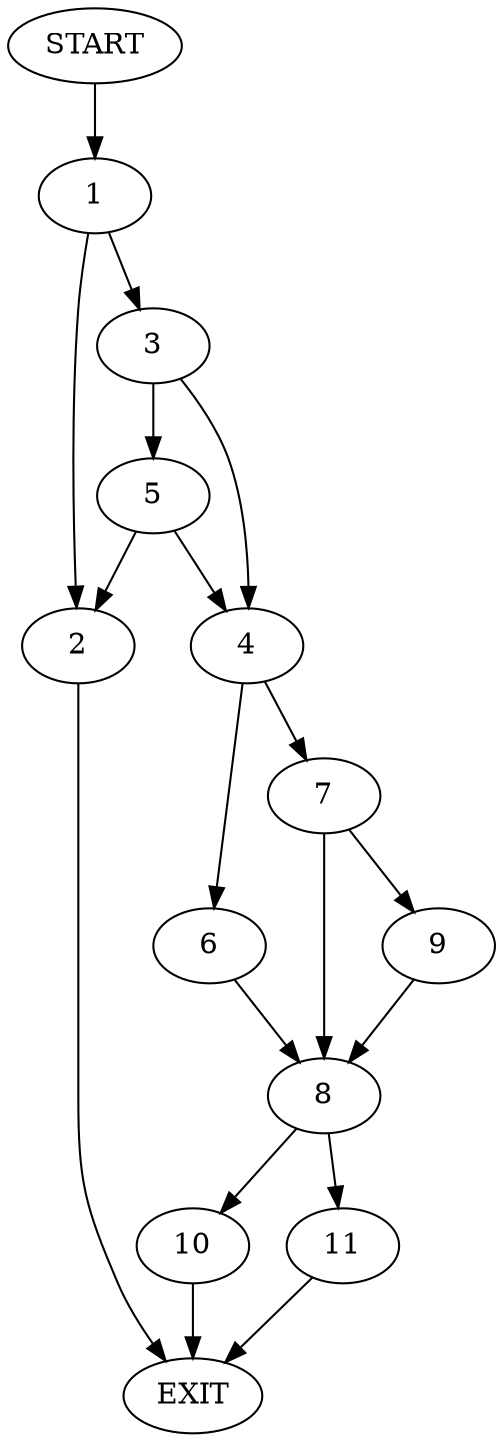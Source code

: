 digraph {
0 [label="START"]
12 [label="EXIT"]
0 -> 1
1 -> 2
1 -> 3
3 -> 4
3 -> 5
2 -> 12
4 -> 6
4 -> 7
5 -> 4
5 -> 2
6 -> 8
7 -> 8
7 -> 9
8 -> 10
8 -> 11
9 -> 8
11 -> 12
10 -> 12
}
